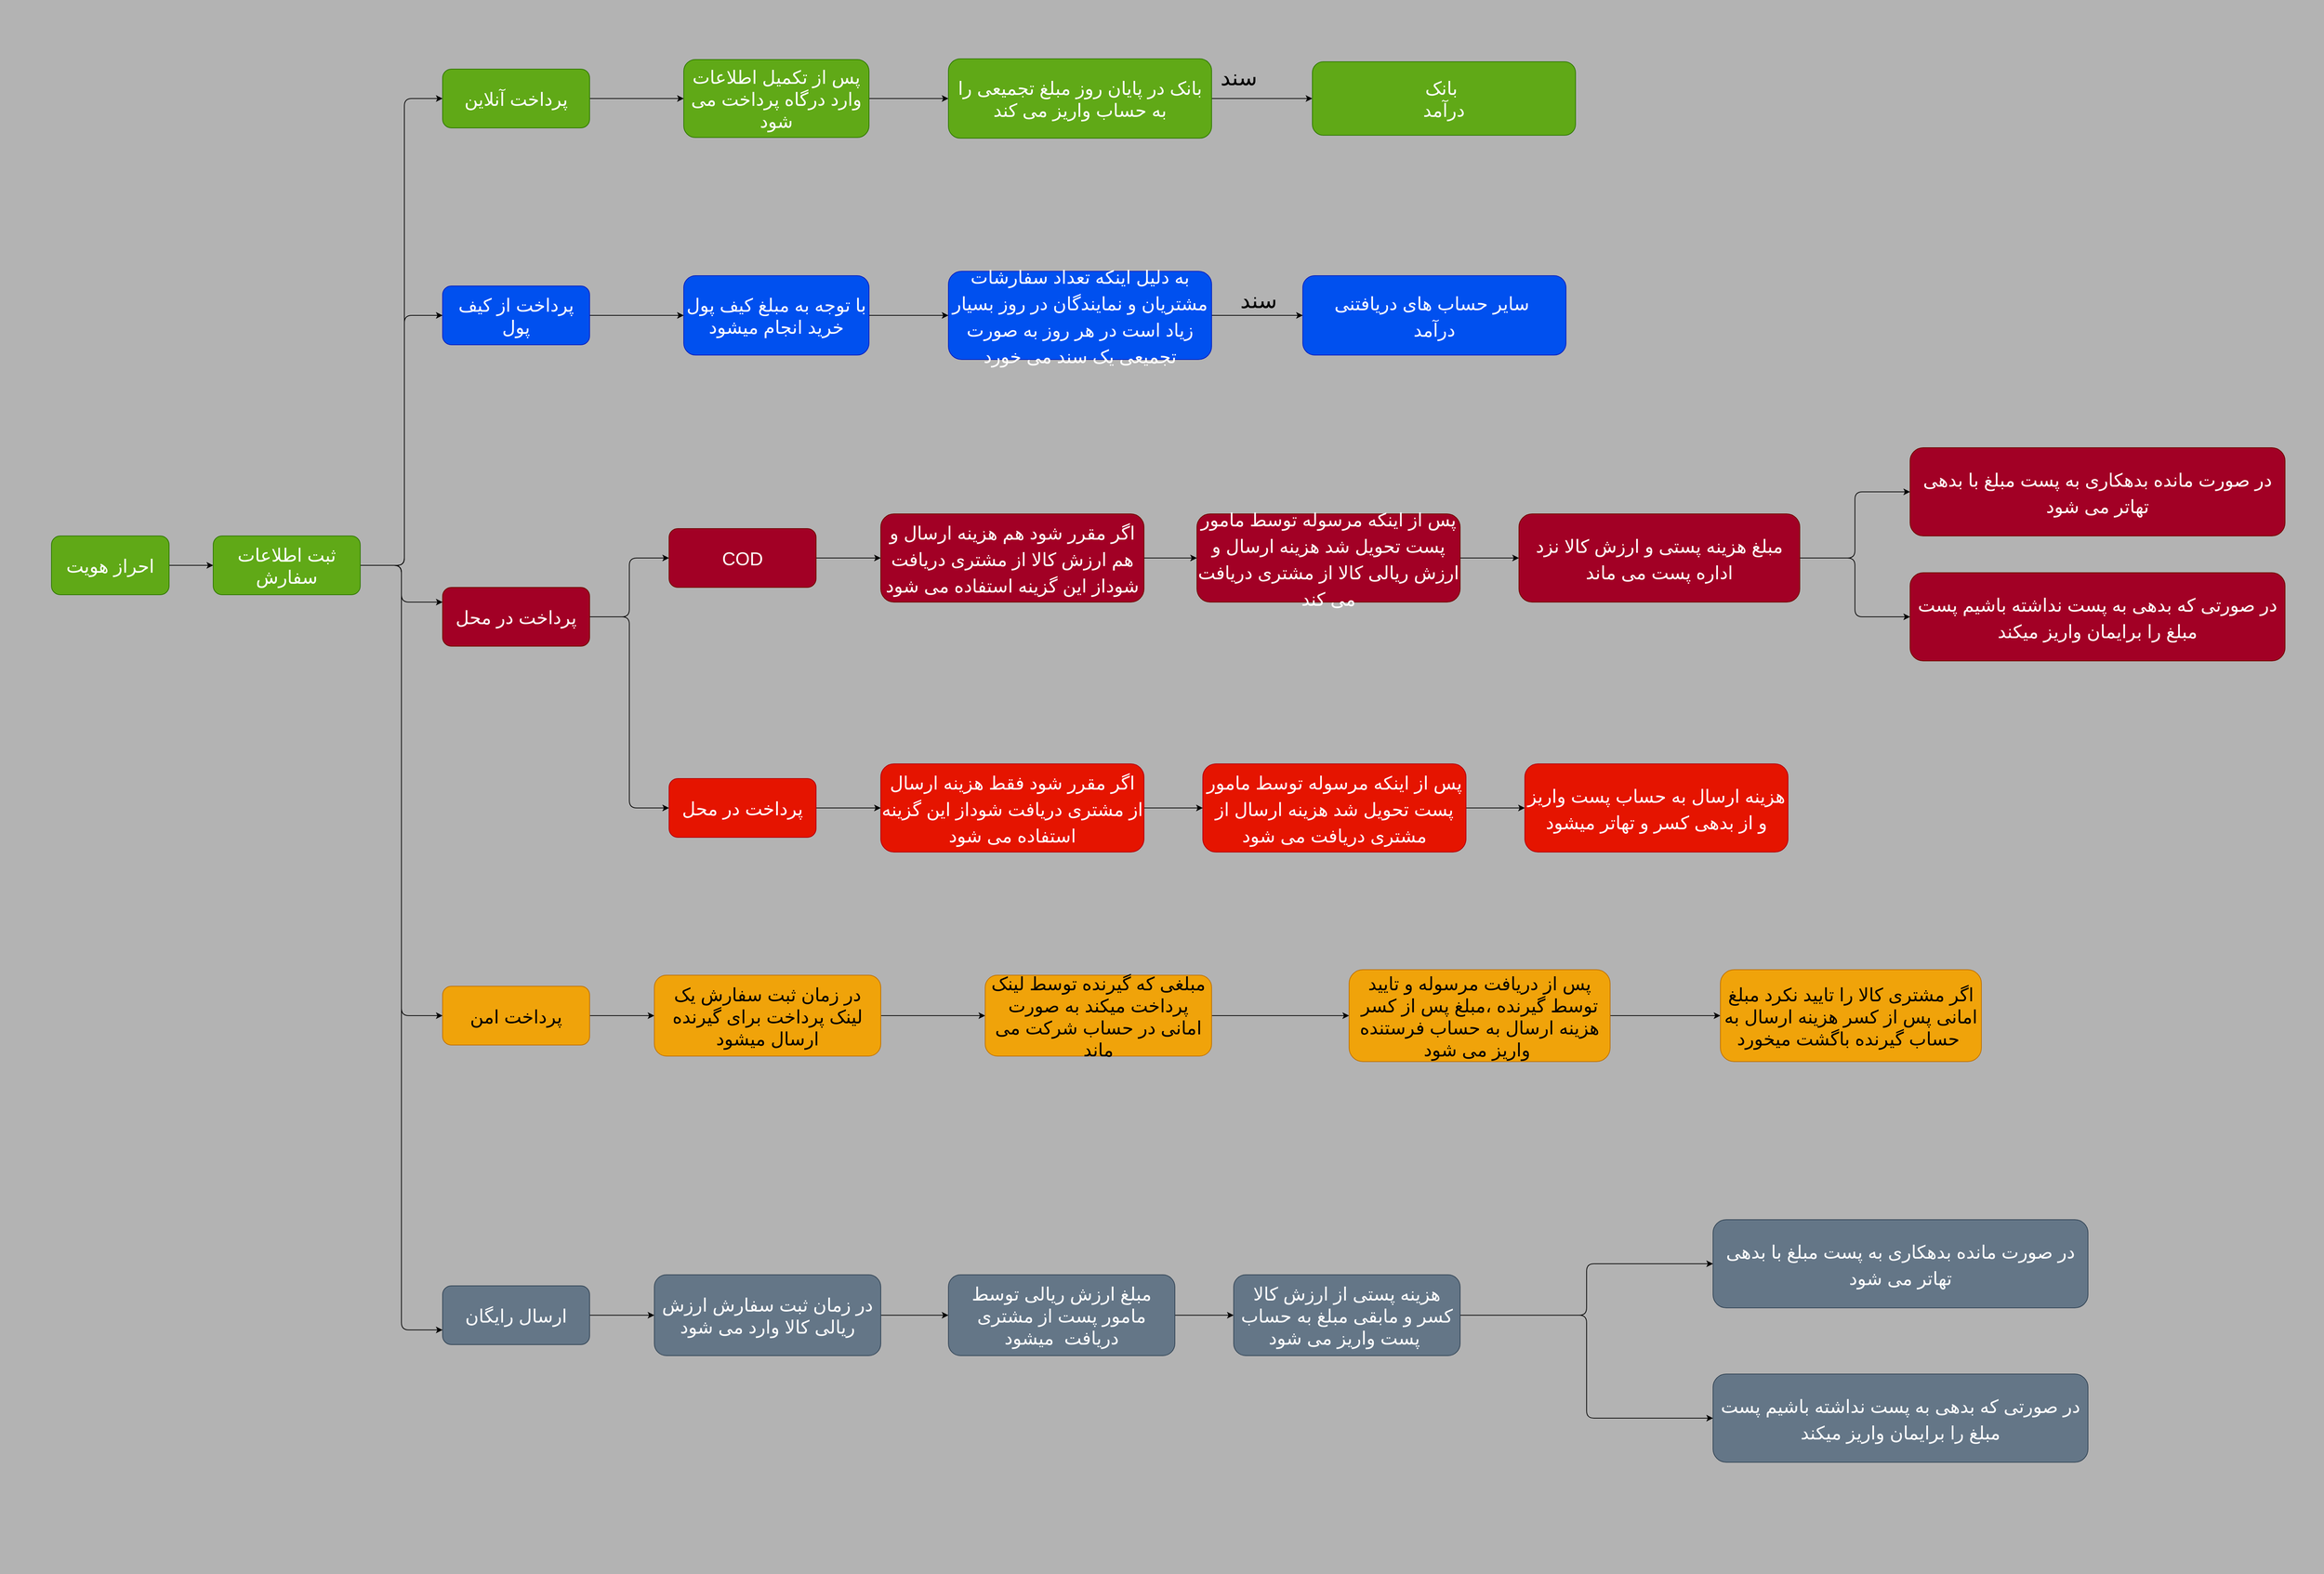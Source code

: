 <mxfile>
    <diagram id="Tkd8oNJU2u8Y2-cQicgN" name="Page-1">
        <mxGraphModel dx="6680" dy="3753" grid="1" gridSize="10" guides="1" tooltips="1" connect="1" arrows="1" fold="1" page="1" pageScale="1" pageWidth="3300" pageHeight="2339" background="#B3B3B3" math="0" shadow="0">
            <root>
                <mxCell id="0"/>
                <mxCell id="1" parent="0"/>
                <mxCell id="5" value="" style="edgeStyle=none;html=1;fontSize=25;" parent="1" source="3" target="4" edge="1">
                    <mxGeometry relative="1" as="geometry"/>
                </mxCell>
                <mxCell id="3" value="&lt;font style=&quot;font-size: 25px;&quot;&gt;احراز هویت&lt;/font&gt;" style="rounded=1;whiteSpace=wrap;html=1;fillColor=#60a917;fontColor=#ffffff;strokeColor=#2D7600;" parent="1" vertex="1">
                    <mxGeometry x="110" y="829" width="160" height="80" as="geometry"/>
                </mxCell>
                <mxCell id="11" style="edgeStyle=orthogonalEdgeStyle;html=1;exitX=1;exitY=0.5;exitDx=0;exitDy=0;entryX=0;entryY=0.25;entryDx=0;entryDy=0;fontSize=25;" parent="1" source="4" target="10" edge="1">
                    <mxGeometry relative="1" as="geometry"/>
                </mxCell>
                <mxCell id="34" style="edgeStyle=orthogonalEdgeStyle;html=1;exitX=1;exitY=0.5;exitDx=0;exitDy=0;entryX=0;entryY=0.5;entryDx=0;entryDy=0;" edge="1" parent="1" source="4" target="14">
                    <mxGeometry relative="1" as="geometry">
                        <Array as="points">
                            <mxPoint x="590" y="869"/>
                            <mxPoint x="590" y="529"/>
                        </Array>
                    </mxGeometry>
                </mxCell>
                <mxCell id="56" style="edgeStyle=orthogonalEdgeStyle;html=1;exitX=1;exitY=0.5;exitDx=0;exitDy=0;entryX=0;entryY=0.5;entryDx=0;entryDy=0;" edge="1" parent="1" source="4" target="55">
                    <mxGeometry relative="1" as="geometry"/>
                </mxCell>
                <mxCell id="66" style="edgeStyle=orthogonalEdgeStyle;html=1;exitX=1;exitY=0.5;exitDx=0;exitDy=0;entryX=0;entryY=0.75;entryDx=0;entryDy=0;" edge="1" parent="1" source="4" target="65">
                    <mxGeometry relative="1" as="geometry"/>
                </mxCell>
                <mxCell id="78" style="edgeStyle=orthogonalEdgeStyle;html=1;exitX=1;exitY=0.5;exitDx=0;exitDy=0;entryX=0;entryY=0.5;entryDx=0;entryDy=0;" edge="1" parent="1" source="4" target="6">
                    <mxGeometry relative="1" as="geometry">
                        <Array as="points">
                            <mxPoint x="590" y="869"/>
                            <mxPoint x="590" y="234"/>
                        </Array>
                    </mxGeometry>
                </mxCell>
                <mxCell id="4" value="&lt;font style=&quot;font-size: 25px;&quot;&gt;ثبت اطلاعات سفارش&lt;/font&gt;" style="rounded=1;whiteSpace=wrap;html=1;fillColor=#60a917;fontColor=#ffffff;strokeColor=#2D7600;" parent="1" vertex="1">
                    <mxGeometry x="330" y="829" width="200" height="80" as="geometry"/>
                </mxCell>
                <mxCell id="13" value="" style="edgeStyle=orthogonalEdgeStyle;html=1;fontSize=25;" parent="1" source="6" target="12" edge="1">
                    <mxGeometry relative="1" as="geometry"/>
                </mxCell>
                <mxCell id="6" value="&lt;font style=&quot;font-size: 25px;&quot;&gt;پرداخت آنلاین&lt;/font&gt;" style="rounded=1;whiteSpace=wrap;html=1;fillColor=#60a917;fontColor=#ffffff;strokeColor=#2D7600;" parent="1" vertex="1">
                    <mxGeometry x="642" y="194" width="200" height="80" as="geometry"/>
                </mxCell>
                <mxCell id="36" value="" style="edgeStyle=orthogonalEdgeStyle;html=1;" edge="1" parent="1" source="10" target="35">
                    <mxGeometry relative="1" as="geometry"/>
                </mxCell>
                <mxCell id="38" style="edgeStyle=orthogonalEdgeStyle;html=1;exitX=1;exitY=0.5;exitDx=0;exitDy=0;entryX=0;entryY=0.5;entryDx=0;entryDy=0;" edge="1" parent="1" source="10" target="37">
                    <mxGeometry relative="1" as="geometry"/>
                </mxCell>
                <mxCell id="10" value="&lt;font style=&quot;font-size: 25px;&quot;&gt;پرداخت در محل&lt;/font&gt;" style="rounded=1;whiteSpace=wrap;html=1;fillColor=#a20025;fontColor=#ffffff;strokeColor=#6F0000;fontSize=25;" parent="1" vertex="1">
                    <mxGeometry x="642" y="899" width="200" height="80" as="geometry"/>
                </mxCell>
                <mxCell id="17" value="" style="edgeStyle=orthogonalEdgeStyle;html=1;fontSize=25;" parent="1" source="12" target="16" edge="1">
                    <mxGeometry relative="1" as="geometry"/>
                </mxCell>
                <mxCell id="12" value="&lt;font style=&quot;font-size: 25px;&quot;&gt;پس از تکمیل اطلاعات وارد درگاه پرداخت می شود&lt;/font&gt;" style="rounded=1;whiteSpace=wrap;html=1;fillColor=#60a917;fontColor=#ffffff;strokeColor=#2D7600;" parent="1" vertex="1">
                    <mxGeometry x="970" y="181" width="252" height="106" as="geometry"/>
                </mxCell>
                <mxCell id="33" style="edgeStyle=orthogonalEdgeStyle;html=1;exitX=1;exitY=0.5;exitDx=0;exitDy=0;fontSize=30;" parent="1" source="14" target="21" edge="1">
                    <mxGeometry relative="1" as="geometry"/>
                </mxCell>
                <mxCell id="14" value="&lt;font style=&quot;font-size: 25px;&quot;&gt;پرداخت از کیف پول&lt;/font&gt;" style="rounded=1;whiteSpace=wrap;html=1;fillColor=#0050ef;fontColor=#ffffff;strokeColor=#001DBC;" parent="1" vertex="1">
                    <mxGeometry x="642" y="489" width="200" height="80" as="geometry"/>
                </mxCell>
                <mxCell id="19" style="edgeStyle=orthogonalEdgeStyle;html=1;exitX=1;exitY=0.5;exitDx=0;exitDy=0;fontSize=25;" parent="1" source="16" target="18" edge="1">
                    <mxGeometry relative="1" as="geometry"/>
                </mxCell>
                <mxCell id="16" value="&lt;font style=&quot;font-size: 25px;&quot;&gt;بانک در پایان روز مبلغ تجمیعی را به حساب واریز می کند&lt;/font&gt;" style="rounded=1;whiteSpace=wrap;html=1;fillColor=#60a917;fontColor=#ffffff;strokeColor=#2D7600;" parent="1" vertex="1">
                    <mxGeometry x="1330" y="180" width="358" height="108" as="geometry"/>
                </mxCell>
                <mxCell id="18" value="&lt;font style=&quot;font-size: 25px;&quot;&gt;بانک&amp;nbsp;&lt;br&gt;درآمد&lt;br&gt;&lt;/font&gt;" style="rounded=1;whiteSpace=wrap;html=1;fillColor=#60a917;fontColor=#ffffff;strokeColor=#2D7600;fontSize=25;" parent="1" vertex="1">
                    <mxGeometry x="1825" y="184" width="358" height="100" as="geometry"/>
                </mxCell>
                <mxCell id="20" value="&lt;font style=&quot;font-size: 30px;&quot;&gt;سند&lt;/font&gt;" style="text;html=1;strokeColor=none;fillColor=none;align=center;verticalAlign=middle;whiteSpace=wrap;rounded=0;fontSize=25;" parent="1" vertex="1">
                    <mxGeometry x="1695" y="190" width="60" height="30" as="geometry"/>
                </mxCell>
                <mxCell id="23" style="edgeStyle=orthogonalEdgeStyle;html=1;exitX=1;exitY=0.5;exitDx=0;exitDy=0;entryX=0;entryY=0.5;entryDx=0;entryDy=0;fontSize=30;" parent="1" source="21" target="22" edge="1">
                    <mxGeometry relative="1" as="geometry"/>
                </mxCell>
                <mxCell id="21" value="&lt;font style=&quot;font-size: 25px;&quot;&gt;با توجه به مبلغ کیف پول خرید انجام میشود&lt;/font&gt;" style="rounded=1;whiteSpace=wrap;html=1;fillColor=#0050ef;fontColor=#ffffff;strokeColor=#001DBC;" parent="1" vertex="1">
                    <mxGeometry x="970" y="475" width="252" height="108" as="geometry"/>
                </mxCell>
                <mxCell id="25" value="" style="edgeStyle=orthogonalEdgeStyle;html=1;fontSize=30;" parent="1" source="22" target="24" edge="1">
                    <mxGeometry relative="1" as="geometry"/>
                </mxCell>
                <mxCell id="22" value="&lt;font style=&quot;font-size: 25px;&quot;&gt;به دلیل اینکه تعداد سفارشات مشتریان و نمایندگان در روز بسیار زیاد است در هر روز به صورت تجمیعی یک سند می خورد&lt;/font&gt;" style="rounded=1;whiteSpace=wrap;html=1;fillColor=#0050ef;fontColor=#ffffff;strokeColor=#001DBC;fontSize=30;" parent="1" vertex="1">
                    <mxGeometry x="1330" y="469" width="358" height="120" as="geometry"/>
                </mxCell>
                <mxCell id="24" value="&lt;font style=&quot;font-size: 25px;&quot;&gt;سایر حساب های دریافتنی&amp;nbsp;&lt;br&gt;درآمد&lt;br&gt;&lt;/font&gt;" style="rounded=1;whiteSpace=wrap;html=1;fillColor=#0050ef;fontColor=#ffffff;strokeColor=#001DBC;fontSize=30;" parent="1" vertex="1">
                    <mxGeometry x="1812" y="475" width="358" height="108" as="geometry"/>
                </mxCell>
                <mxCell id="26" value="&lt;font style=&quot;font-size: 30px;&quot;&gt;سند&lt;/font&gt;" style="text;html=1;strokeColor=none;fillColor=none;align=center;verticalAlign=middle;whiteSpace=wrap;rounded=0;fontSize=25;" parent="1" vertex="1">
                    <mxGeometry x="1722" y="493" width="60" height="30" as="geometry"/>
                </mxCell>
                <mxCell id="40" style="edgeStyle=orthogonalEdgeStyle;html=1;exitX=1;exitY=0.5;exitDx=0;exitDy=0;entryX=0;entryY=0.5;entryDx=0;entryDy=0;" edge="1" parent="1" source="35" target="39">
                    <mxGeometry relative="1" as="geometry"/>
                </mxCell>
                <mxCell id="35" value="COD" style="rounded=1;whiteSpace=wrap;html=1;fillColor=#a20025;fontColor=#ffffff;strokeColor=#6F0000;fontSize=25;" vertex="1" parent="1">
                    <mxGeometry x="950" y="819" width="200" height="80" as="geometry"/>
                </mxCell>
                <mxCell id="50" style="edgeStyle=orthogonalEdgeStyle;html=1;exitX=1;exitY=0.5;exitDx=0;exitDy=0;" edge="1" parent="1" source="37" target="49">
                    <mxGeometry relative="1" as="geometry"/>
                </mxCell>
                <mxCell id="37" value="&lt;font style=&quot;font-size: 25px;&quot;&gt;پرداخت در محل&lt;/font&gt;" style="rounded=1;whiteSpace=wrap;html=1;fillColor=#e51400;fontColor=#ffffff;strokeColor=#B20000;fontSize=25;" vertex="1" parent="1">
                    <mxGeometry x="950" y="1159" width="200" height="80" as="geometry"/>
                </mxCell>
                <mxCell id="42" value="" style="edgeStyle=orthogonalEdgeStyle;html=1;" edge="1" parent="1" source="39" target="41">
                    <mxGeometry relative="1" as="geometry"/>
                </mxCell>
                <mxCell id="39" value="&lt;span style=&quot;font-size: 25px;&quot;&gt;اگر مقرر شود هم هزینه ارسال و هم ارزش کالا از مشتری دریافت شوداز این گزینه استفاده می شود&lt;/span&gt;" style="rounded=1;whiteSpace=wrap;html=1;fillColor=#a20025;fontColor=#ffffff;strokeColor=#6F0000;fontSize=30;" vertex="1" parent="1">
                    <mxGeometry x="1238" y="799" width="358" height="120" as="geometry"/>
                </mxCell>
                <mxCell id="44" value="" style="edgeStyle=orthogonalEdgeStyle;html=1;" edge="1" parent="1" source="41" target="43">
                    <mxGeometry relative="1" as="geometry"/>
                </mxCell>
                <mxCell id="41" value="&lt;span style=&quot;font-size: 25px;&quot;&gt;پس از اینکه مرسوله توسط مامور پست تحویل شد هزینه ارسال و ارزش ریالی کالا از مشتری دریافت می کند&lt;/span&gt;" style="rounded=1;whiteSpace=wrap;html=1;fillColor=#a20025;fontColor=#ffffff;strokeColor=#6F0000;fontSize=30;" vertex="1" parent="1">
                    <mxGeometry x="1668" y="799" width="358" height="120" as="geometry"/>
                </mxCell>
                <mxCell id="46" value="" style="edgeStyle=orthogonalEdgeStyle;html=1;" edge="1" parent="1" source="43" target="45">
                    <mxGeometry relative="1" as="geometry"/>
                </mxCell>
                <mxCell id="48" style="edgeStyle=orthogonalEdgeStyle;html=1;exitX=1;exitY=0.5;exitDx=0;exitDy=0;entryX=0;entryY=0.5;entryDx=0;entryDy=0;" edge="1" parent="1" source="43" target="47">
                    <mxGeometry relative="1" as="geometry"/>
                </mxCell>
                <mxCell id="43" value="&lt;span style=&quot;font-size: 25px;&quot;&gt;مبلغ هزینه پستی و ارزش کالا نزد اداره پست می ماند&lt;/span&gt;" style="rounded=1;whiteSpace=wrap;html=1;fillColor=#a20025;fontColor=#ffffff;strokeColor=#6F0000;fontSize=30;" vertex="1" parent="1">
                    <mxGeometry x="2106" y="799" width="382" height="120" as="geometry"/>
                </mxCell>
                <mxCell id="45" value="&lt;span style=&quot;font-size: 25px;&quot;&gt;در صورت مانده بدهکاری به پست مبلغ با بدهی تهاتر می شود&lt;/span&gt;" style="rounded=1;whiteSpace=wrap;html=1;fillColor=#a20025;fontColor=#ffffff;strokeColor=#6F0000;fontSize=30;" vertex="1" parent="1">
                    <mxGeometry x="2638" y="709" width="510" height="120" as="geometry"/>
                </mxCell>
                <mxCell id="47" value="&lt;span style=&quot;font-size: 25px;&quot;&gt;در صورتی که بدهی به پست نداشته باشیم پست مبلغ را برایمان واریز میکند&lt;/span&gt;" style="rounded=1;whiteSpace=wrap;html=1;fillColor=#a20025;fontColor=#ffffff;strokeColor=#6F0000;fontSize=30;" vertex="1" parent="1">
                    <mxGeometry x="2638" y="879" width="510" height="120" as="geometry"/>
                </mxCell>
                <mxCell id="52" value="" style="edgeStyle=orthogonalEdgeStyle;html=1;" edge="1" parent="1" source="49" target="51">
                    <mxGeometry relative="1" as="geometry"/>
                </mxCell>
                <mxCell id="49" value="&lt;span style=&quot;font-size: 25px;&quot;&gt;اگر مقرر شود فقط هزینه ارسال از مشتری دریافت شوداز این گزینه استفاده می شود&lt;/span&gt;" style="rounded=1;whiteSpace=wrap;html=1;fillColor=#e51400;fontColor=#ffffff;strokeColor=#B20000;fontSize=30;" vertex="1" parent="1">
                    <mxGeometry x="1238" y="1139" width="358" height="120" as="geometry"/>
                </mxCell>
                <mxCell id="54" value="" style="edgeStyle=orthogonalEdgeStyle;html=1;" edge="1" parent="1" source="51" target="53">
                    <mxGeometry relative="1" as="geometry"/>
                </mxCell>
                <mxCell id="51" value="&lt;span style=&quot;font-size: 25px;&quot;&gt;پس از اینکه مرسوله توسط مامور پست تحویل شد هزینه ارسال از مشتری دریافت می شود&lt;/span&gt;" style="rounded=1;whiteSpace=wrap;html=1;fillColor=#e51400;fontColor=#ffffff;strokeColor=#B20000;fontSize=30;" vertex="1" parent="1">
                    <mxGeometry x="1676" y="1139" width="358" height="120" as="geometry"/>
                </mxCell>
                <mxCell id="53" value="&lt;span style=&quot;font-size: 25px;&quot;&gt;هزینه ارسال به حساب پست واریز و از بدهی کسر و تهاتر میشود&lt;/span&gt;" style="rounded=1;whiteSpace=wrap;html=1;fillColor=#e51400;fontColor=#ffffff;strokeColor=#B20000;fontSize=30;" vertex="1" parent="1">
                    <mxGeometry x="2114" y="1139" width="358" height="120" as="geometry"/>
                </mxCell>
                <mxCell id="58" value="" style="edgeStyle=orthogonalEdgeStyle;html=1;" edge="1" parent="1" source="55" target="57">
                    <mxGeometry relative="1" as="geometry"/>
                </mxCell>
                <mxCell id="55" value="&lt;font style=&quot;font-size: 25px;&quot;&gt;پرداخت امن&lt;/font&gt;" style="rounded=1;whiteSpace=wrap;html=1;fillColor=#f0a30a;fontColor=#000000;strokeColor=#BD7000;fontSize=25;" vertex="1" parent="1">
                    <mxGeometry x="642" y="1441.5" width="200" height="80" as="geometry"/>
                </mxCell>
                <mxCell id="60" value="" style="edgeStyle=orthogonalEdgeStyle;html=1;" edge="1" parent="1" source="57" target="59">
                    <mxGeometry relative="1" as="geometry"/>
                </mxCell>
                <mxCell id="57" value="&lt;font style=&quot;font-size: 25px;&quot;&gt;در زمان ثبت سفارش یک لینک پرداخت برای گیرنده ارسال میشود&lt;/font&gt;" style="rounded=1;whiteSpace=wrap;html=1;fillColor=#f0a30a;fontColor=#000000;strokeColor=#BD7000;fontSize=25;" vertex="1" parent="1">
                    <mxGeometry x="930" y="1426.5" width="308" height="110" as="geometry"/>
                </mxCell>
                <mxCell id="62" value="" style="edgeStyle=orthogonalEdgeStyle;html=1;" edge="1" parent="1" source="59" target="61">
                    <mxGeometry relative="1" as="geometry"/>
                </mxCell>
                <mxCell id="59" value="&lt;font style=&quot;font-size: 25px;&quot;&gt;مبلغی که گیرنده توسط لینک پرداخت میکند به صورت امانی در حساب شرکت می ماند&lt;/font&gt;" style="rounded=1;whiteSpace=wrap;html=1;fillColor=#f0a30a;fontColor=#000000;strokeColor=#BD7000;fontSize=25;" vertex="1" parent="1">
                    <mxGeometry x="1380" y="1426.5" width="308" height="110" as="geometry"/>
                </mxCell>
                <mxCell id="64" value="" style="edgeStyle=orthogonalEdgeStyle;html=1;" edge="1" parent="1" source="61" target="63">
                    <mxGeometry relative="1" as="geometry"/>
                </mxCell>
                <mxCell id="61" value="&lt;font style=&quot;font-size: 25px;&quot;&gt;پس از دریافت مرسوله و تایید توسط گیرنده ،مبلغ پس از کسر هزینه ارسال به حساب فرستنده واریز می شود&amp;nbsp;&lt;/font&gt;" style="rounded=1;whiteSpace=wrap;html=1;fillColor=#f0a30a;fontColor=#000000;strokeColor=#BD7000;fontSize=25;" vertex="1" parent="1">
                    <mxGeometry x="1875" y="1419" width="355" height="125" as="geometry"/>
                </mxCell>
                <mxCell id="63" value="&lt;font style=&quot;font-size: 25px;&quot;&gt;اگر مشتری کالا را تایید نکرد مبلغ امانی پس از کسر هزینه ارسال به حساب گیرنده باگشت میخورد&amp;nbsp;&lt;/font&gt;" style="rounded=1;whiteSpace=wrap;html=1;fillColor=#f0a30a;fontColor=#000000;strokeColor=#BD7000;fontSize=25;" vertex="1" parent="1">
                    <mxGeometry x="2380" y="1419" width="355" height="125" as="geometry"/>
                </mxCell>
                <mxCell id="68" style="edgeStyle=orthogonalEdgeStyle;html=1;exitX=1;exitY=0.5;exitDx=0;exitDy=0;" edge="1" parent="1" source="65" target="67">
                    <mxGeometry relative="1" as="geometry"/>
                </mxCell>
                <mxCell id="65" value="&lt;font style=&quot;font-size: 25px;&quot;&gt;ارسال رایگان&lt;/font&gt;" style="rounded=1;whiteSpace=wrap;html=1;fillColor=#647687;fontColor=#ffffff;strokeColor=#314354;fontSize=25;" vertex="1" parent="1">
                    <mxGeometry x="642" y="1849" width="200" height="80" as="geometry"/>
                </mxCell>
                <mxCell id="70" value="" style="edgeStyle=orthogonalEdgeStyle;html=1;" edge="1" parent="1" source="67" target="69">
                    <mxGeometry relative="1" as="geometry"/>
                </mxCell>
                <mxCell id="67" value="&lt;font style=&quot;font-size: 25px;&quot;&gt;در زمان ثبت سفارش ارزش ریالی کالا وارد می شود&lt;/font&gt;" style="rounded=1;whiteSpace=wrap;html=1;fillColor=#647687;fontColor=#ffffff;strokeColor=#314354;fontSize=25;" vertex="1" parent="1">
                    <mxGeometry x="930" y="1834" width="308" height="110" as="geometry"/>
                </mxCell>
                <mxCell id="72" value="" style="edgeStyle=orthogonalEdgeStyle;html=1;" edge="1" parent="1" source="69" target="71">
                    <mxGeometry relative="1" as="geometry"/>
                </mxCell>
                <mxCell id="69" value="&lt;font style=&quot;font-size: 25px;&quot;&gt;مبلغ ارزش ریالی توسط مامور پست از مشتری دریافت&amp;nbsp; میشود&lt;/font&gt;" style="rounded=1;whiteSpace=wrap;html=1;fillColor=#647687;fontColor=#ffffff;strokeColor=#314354;fontSize=25;" vertex="1" parent="1">
                    <mxGeometry x="1330" y="1834" width="308" height="110" as="geometry"/>
                </mxCell>
                <mxCell id="74" value="" style="edgeStyle=orthogonalEdgeStyle;html=1;entryX=0;entryY=0.5;entryDx=0;entryDy=0;" edge="1" parent="1" source="71" target="75">
                    <mxGeometry relative="1" as="geometry">
                        <mxPoint x="2310" y="1814" as="targetPoint"/>
                    </mxGeometry>
                </mxCell>
                <mxCell id="77" style="edgeStyle=orthogonalEdgeStyle;html=1;exitX=1;exitY=0.5;exitDx=0;exitDy=0;entryX=0;entryY=0.5;entryDx=0;entryDy=0;" edge="1" parent="1" source="71" target="76">
                    <mxGeometry relative="1" as="geometry"/>
                </mxCell>
                <mxCell id="71" value="&lt;font style=&quot;font-size: 25px;&quot;&gt;هزینه پستی از ارزش کالا کسر و مابقی مبلغ به حساب پست واریز می شود&amp;nbsp;&lt;/font&gt;" style="rounded=1;whiteSpace=wrap;html=1;fillColor=#647687;fontColor=#ffffff;strokeColor=#314354;fontSize=25;" vertex="1" parent="1">
                    <mxGeometry x="1718" y="1834" width="308" height="110" as="geometry"/>
                </mxCell>
                <mxCell id="75" value="&lt;span style=&quot;font-size: 25px;&quot;&gt;در صورت مانده بدهکاری به پست مبلغ با بدهی تهاتر می شود&lt;/span&gt;" style="rounded=1;whiteSpace=wrap;html=1;fillColor=#647687;fontColor=#ffffff;strokeColor=#314354;fontSize=30;" vertex="1" parent="1">
                    <mxGeometry x="2370" y="1759" width="510" height="120" as="geometry"/>
                </mxCell>
                <mxCell id="76" value="&lt;span style=&quot;font-size: 25px;&quot;&gt;در صورتی که بدهی به پست نداشته باشیم پست مبلغ را برایمان واریز میکند&lt;/span&gt;" style="rounded=1;whiteSpace=wrap;html=1;fillColor=#647687;fontColor=#ffffff;strokeColor=#314354;fontSize=30;" vertex="1" parent="1">
                    <mxGeometry x="2370" y="1969" width="510" height="120" as="geometry"/>
                </mxCell>
                <mxCell id="79" value="" style="rounded=0;whiteSpace=wrap;html=1;fillColor=none;strokeColor=none;" vertex="1" parent="1">
                    <mxGeometry x="40" y="100" width="3160" height="2140" as="geometry"/>
                </mxCell>
            </root>
        </mxGraphModel>
    </diagram>
</mxfile>